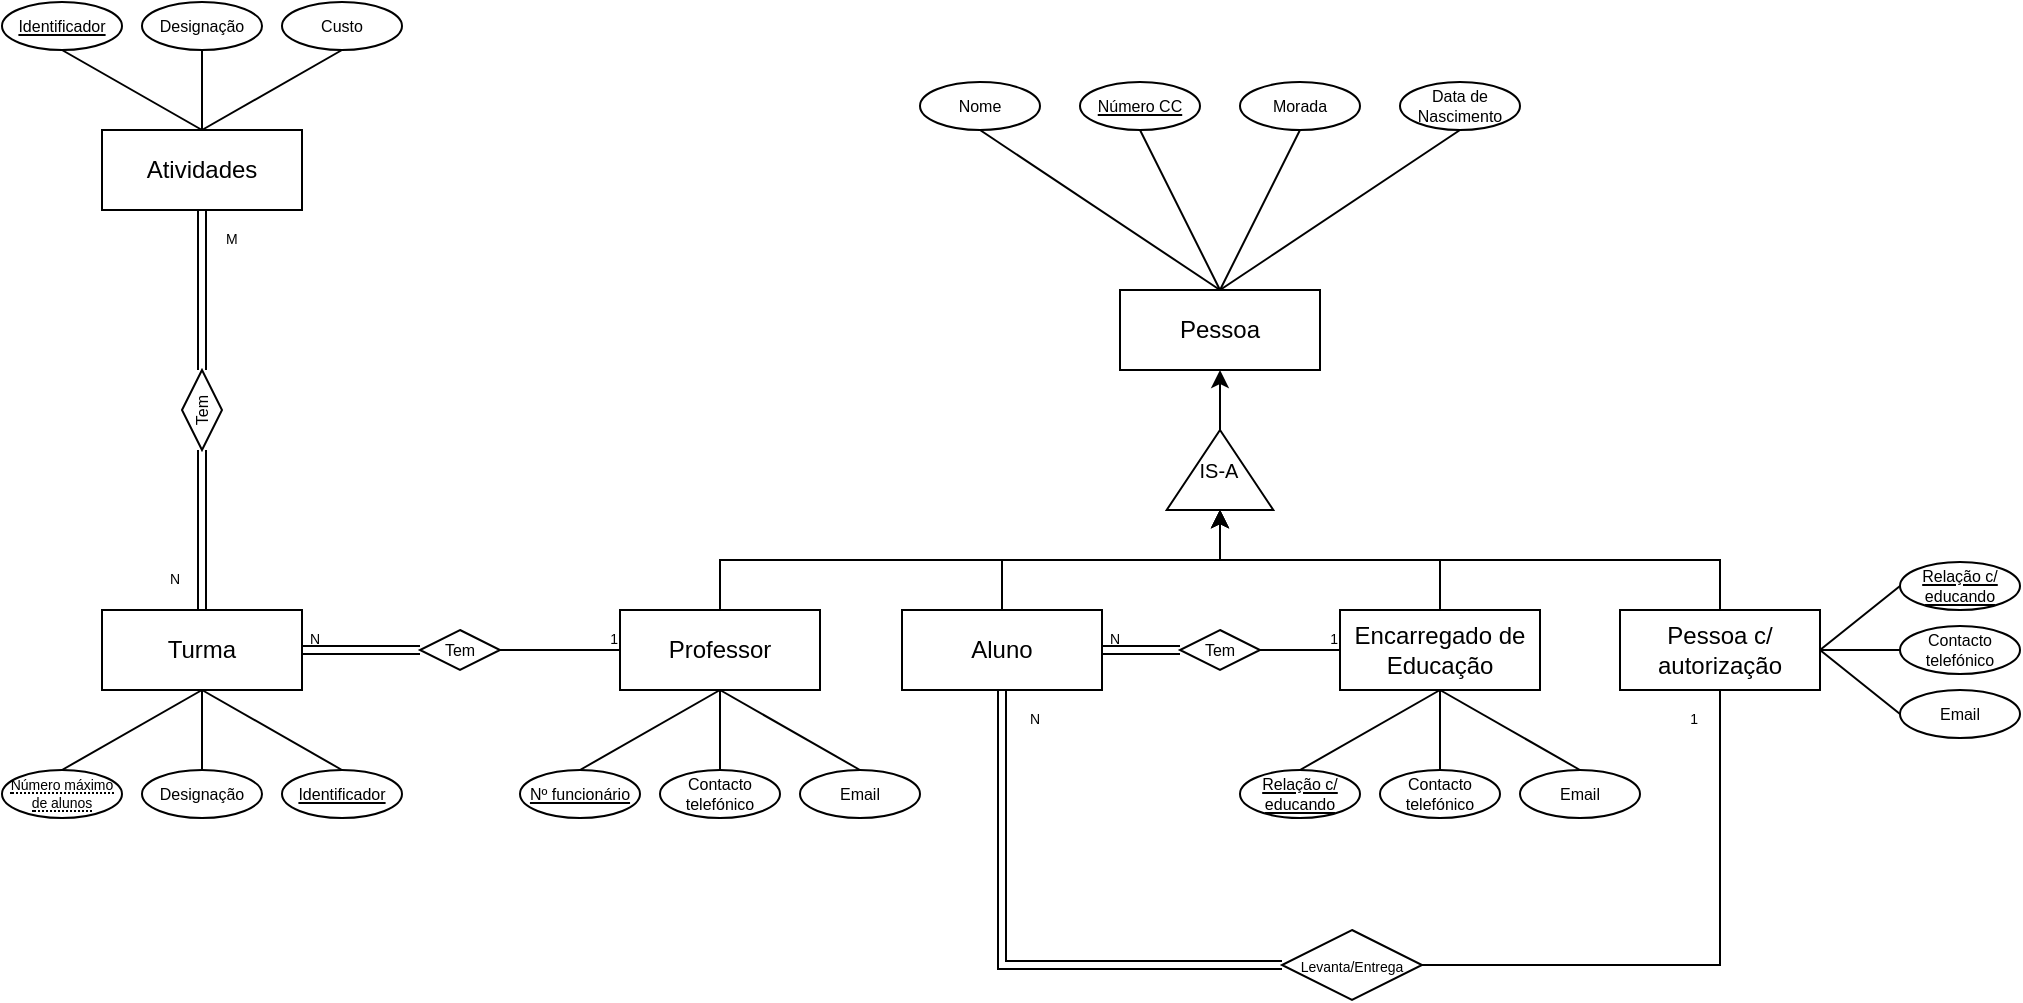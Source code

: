 <mxfile version="24.0.0" type="github">
  <diagram id="R2lEEEUBdFMjLlhIrx00" name="Page-1">
    <mxGraphModel dx="2085" dy="614" grid="1" gridSize="10" guides="1" tooltips="1" connect="1" arrows="1" fold="1" page="1" pageScale="1" pageWidth="850" pageHeight="1100" math="0" shadow="0" extFonts="Permanent Marker^https://fonts.googleapis.com/css?family=Permanent+Marker">
      <root>
        <mxCell id="0" />
        <mxCell id="1" parent="0" />
        <mxCell id="OntBS1cdpQItO2hHLr23-1" value="Turma" style="whiteSpace=wrap;html=1;align=center;" vertex="1" parent="1">
          <mxGeometry x="21" y="320" width="100" height="40" as="geometry" />
        </mxCell>
        <mxCell id="OntBS1cdpQItO2hHLr23-9" value="Tem" style="shape=rhombus;perimeter=rhombusPerimeter;whiteSpace=wrap;html=1;align=center;aspect=fixed;fontSize=8;" vertex="1" parent="1">
          <mxGeometry x="180" y="330" width="40" height="20" as="geometry" />
        </mxCell>
        <mxCell id="OntBS1cdpQItO2hHLr23-102" style="edgeStyle=orthogonalEdgeStyle;rounded=0;orthogonalLoop=1;jettySize=auto;html=1;exitX=0.5;exitY=0;exitDx=0;exitDy=0;entryX=0;entryY=0.5;entryDx=0;entryDy=0;" edge="1" parent="1" source="OntBS1cdpQItO2hHLr23-10" target="OntBS1cdpQItO2hHLr23-98">
          <mxGeometry relative="1" as="geometry" />
        </mxCell>
        <mxCell id="OntBS1cdpQItO2hHLr23-10" value="Encarregado de Educação" style="whiteSpace=wrap;html=1;align=center;" vertex="1" parent="1">
          <mxGeometry x="640" y="320" width="100" height="40" as="geometry" />
        </mxCell>
        <mxCell id="OntBS1cdpQItO2hHLr23-11" value="Pessoa" style="whiteSpace=wrap;html=1;align=center;" vertex="1" parent="1">
          <mxGeometry x="530" y="160" width="100" height="40" as="geometry" />
        </mxCell>
        <mxCell id="OntBS1cdpQItO2hHLr23-103" style="edgeStyle=orthogonalEdgeStyle;rounded=0;orthogonalLoop=1;jettySize=auto;html=1;exitX=0.5;exitY=0;exitDx=0;exitDy=0;entryX=0;entryY=0.5;entryDx=0;entryDy=0;" edge="1" parent="1" source="OntBS1cdpQItO2hHLr23-13" target="OntBS1cdpQItO2hHLr23-98">
          <mxGeometry relative="1" as="geometry" />
        </mxCell>
        <mxCell id="OntBS1cdpQItO2hHLr23-13" value="Pessoa c/ autorização" style="whiteSpace=wrap;html=1;align=center;" vertex="1" parent="1">
          <mxGeometry x="780" y="320" width="100" height="40" as="geometry" />
        </mxCell>
        <mxCell id="OntBS1cdpQItO2hHLr23-100" style="edgeStyle=orthogonalEdgeStyle;rounded=0;orthogonalLoop=1;jettySize=auto;html=1;exitX=0.5;exitY=0;exitDx=0;exitDy=0;entryX=0;entryY=0.5;entryDx=0;entryDy=0;" edge="1" parent="1" source="OntBS1cdpQItO2hHLr23-15" target="OntBS1cdpQItO2hHLr23-98">
          <mxGeometry relative="1" as="geometry" />
        </mxCell>
        <mxCell id="OntBS1cdpQItO2hHLr23-15" value="Professor" style="whiteSpace=wrap;html=1;align=center;" vertex="1" parent="1">
          <mxGeometry x="280" y="320" width="100" height="40" as="geometry" />
        </mxCell>
        <mxCell id="OntBS1cdpQItO2hHLr23-101" style="edgeStyle=orthogonalEdgeStyle;rounded=0;orthogonalLoop=1;jettySize=auto;html=1;exitX=0.5;exitY=0;exitDx=0;exitDy=0;entryX=0;entryY=0.5;entryDx=0;entryDy=0;" edge="1" parent="1" source="OntBS1cdpQItO2hHLr23-16" target="OntBS1cdpQItO2hHLr23-98">
          <mxGeometry relative="1" as="geometry">
            <mxPoint x="540" y="270" as="targetPoint" />
          </mxGeometry>
        </mxCell>
        <mxCell id="OntBS1cdpQItO2hHLr23-16" value="Aluno" style="whiteSpace=wrap;html=1;align=center;" vertex="1" parent="1">
          <mxGeometry x="421" y="320" width="100" height="40" as="geometry" />
        </mxCell>
        <mxCell id="OntBS1cdpQItO2hHLr23-25" value="" style="shape=link;html=1;rounded=0;entryX=1;entryY=0.5;entryDx=0;entryDy=0;exitX=0;exitY=0.5;exitDx=0;exitDy=0;edgeStyle=orthogonalEdgeStyle;" edge="1" parent="1" source="OntBS1cdpQItO2hHLr23-9" target="OntBS1cdpQItO2hHLr23-1">
          <mxGeometry relative="1" as="geometry">
            <mxPoint x="172" y="340" as="sourcePoint" />
            <mxPoint x="311" y="420" as="targetPoint" />
          </mxGeometry>
        </mxCell>
        <mxCell id="OntBS1cdpQItO2hHLr23-26" value="N" style="resizable=0;html=1;whiteSpace=wrap;align=right;verticalAlign=bottom;fontSize=7;" connectable="0" vertex="1" parent="OntBS1cdpQItO2hHLr23-25">
          <mxGeometry x="1" relative="1" as="geometry">
            <mxPoint x="10" as="offset" />
          </mxGeometry>
        </mxCell>
        <mxCell id="OntBS1cdpQItO2hHLr23-27" value="" style="endArrow=none;html=1;rounded=0;entryX=0;entryY=0.5;entryDx=0;entryDy=0;exitX=1;exitY=0.5;exitDx=0;exitDy=0;edgeStyle=orthogonalEdgeStyle;" edge="1" parent="1" source="OntBS1cdpQItO2hHLr23-9" target="OntBS1cdpQItO2hHLr23-15">
          <mxGeometry relative="1" as="geometry">
            <mxPoint x="170" y="430" as="sourcePoint" />
            <mxPoint x="330" y="430" as="targetPoint" />
          </mxGeometry>
        </mxCell>
        <mxCell id="OntBS1cdpQItO2hHLr23-28" value="1" style="resizable=0;html=1;whiteSpace=wrap;align=right;verticalAlign=bottom;fontSize=7;" connectable="0" vertex="1" parent="OntBS1cdpQItO2hHLr23-27">
          <mxGeometry x="1" relative="1" as="geometry">
            <mxPoint as="offset" />
          </mxGeometry>
        </mxCell>
        <mxCell id="OntBS1cdpQItO2hHLr23-30" value="Identificador" style="ellipse;whiteSpace=wrap;html=1;align=center;fontStyle=4;aspect=fixed;fontSize=8;" vertex="1" parent="1">
          <mxGeometry x="111" y="400" width="60" height="24" as="geometry" />
        </mxCell>
        <mxCell id="OntBS1cdpQItO2hHLr23-31" value="&lt;span style=&quot;border-bottom: 1px dotted; font-size: 7px;&quot;&gt;Número máximo de alunos&lt;/span&gt;" style="ellipse;whiteSpace=wrap;html=1;align=center;aspect=fixed;fontSize=7;" vertex="1" parent="1">
          <mxGeometry x="-29" y="400" width="60" height="24" as="geometry" />
        </mxCell>
        <mxCell id="OntBS1cdpQItO2hHLr23-33" value="Designação" style="ellipse;whiteSpace=wrap;html=1;align=center;aspect=fixed;fontSize=8;" vertex="1" parent="1">
          <mxGeometry x="41" y="400" width="60" height="24" as="geometry" />
        </mxCell>
        <mxCell id="OntBS1cdpQItO2hHLr23-34" value="" style="endArrow=none;html=1;rounded=0;exitX=0.5;exitY=0;exitDx=0;exitDy=0;entryX=0.5;entryY=1;entryDx=0;entryDy=0;" edge="1" parent="1" source="OntBS1cdpQItO2hHLr23-31" target="OntBS1cdpQItO2hHLr23-1">
          <mxGeometry relative="1" as="geometry">
            <mxPoint x="11" y="410" as="sourcePoint" />
            <mxPoint x="171" y="410" as="targetPoint" />
          </mxGeometry>
        </mxCell>
        <mxCell id="OntBS1cdpQItO2hHLr23-35" value="" style="endArrow=none;html=1;rounded=0;exitX=0.5;exitY=0;exitDx=0;exitDy=0;entryX=0.5;entryY=1;entryDx=0;entryDy=0;" edge="1" parent="1" source="OntBS1cdpQItO2hHLr23-33" target="OntBS1cdpQItO2hHLr23-1">
          <mxGeometry relative="1" as="geometry">
            <mxPoint x="91" y="390" as="sourcePoint" />
            <mxPoint x="251" y="390" as="targetPoint" />
          </mxGeometry>
        </mxCell>
        <mxCell id="OntBS1cdpQItO2hHLr23-36" value="" style="endArrow=none;html=1;rounded=0;exitX=0.5;exitY=0;exitDx=0;exitDy=0;entryX=0.5;entryY=1;entryDx=0;entryDy=0;" edge="1" parent="1" source="OntBS1cdpQItO2hHLr23-30" target="OntBS1cdpQItO2hHLr23-1">
          <mxGeometry relative="1" as="geometry">
            <mxPoint x="161" y="380" as="sourcePoint" />
            <mxPoint x="321" y="380" as="targetPoint" />
          </mxGeometry>
        </mxCell>
        <mxCell id="OntBS1cdpQItO2hHLr23-37" value="Tem" style="shape=rhombus;perimeter=rhombusPerimeter;whiteSpace=wrap;html=1;align=center;aspect=fixed;fontSize=8;rotation=-90;" vertex="1" parent="1">
          <mxGeometry x="51" y="210" width="40" height="20" as="geometry" />
        </mxCell>
        <mxCell id="OntBS1cdpQItO2hHLr23-38" value="" style="shape=link;html=1;rounded=0;entryX=0.5;entryY=0;entryDx=0;entryDy=0;" edge="1" parent="1" target="OntBS1cdpQItO2hHLr23-1">
          <mxGeometry relative="1" as="geometry">
            <mxPoint x="71" y="240" as="sourcePoint" />
            <mxPoint x="191" y="250" as="targetPoint" />
          </mxGeometry>
        </mxCell>
        <mxCell id="OntBS1cdpQItO2hHLr23-39" value="M" style="resizable=0;html=1;whiteSpace=wrap;align=left;verticalAlign=bottom;fontSize=7;" connectable="0" vertex="1" parent="OntBS1cdpQItO2hHLr23-38">
          <mxGeometry x="-1" relative="1" as="geometry">
            <mxPoint x="10" y="-100" as="offset" />
          </mxGeometry>
        </mxCell>
        <mxCell id="OntBS1cdpQItO2hHLr23-40" value="N" style="resizable=0;html=1;whiteSpace=wrap;align=right;verticalAlign=bottom;fontSize=7;" connectable="0" vertex="1" parent="OntBS1cdpQItO2hHLr23-38">
          <mxGeometry x="1" relative="1" as="geometry">
            <mxPoint x="-10" y="-10" as="offset" />
          </mxGeometry>
        </mxCell>
        <mxCell id="OntBS1cdpQItO2hHLr23-44" value="" style="shape=link;html=1;rounded=0;entryX=1;entryY=0.5;entryDx=0;entryDy=0;" edge="1" parent="1" target="OntBS1cdpQItO2hHLr23-37">
          <mxGeometry relative="1" as="geometry">
            <mxPoint x="71" y="120" as="sourcePoint" />
            <mxPoint x="221" y="170" as="targetPoint" />
          </mxGeometry>
        </mxCell>
        <mxCell id="OntBS1cdpQItO2hHLr23-47" value="Atividades" style="whiteSpace=wrap;html=1;align=center;" vertex="1" parent="1">
          <mxGeometry x="21" y="80" width="100" height="40" as="geometry" />
        </mxCell>
        <mxCell id="OntBS1cdpQItO2hHLr23-48" value="Identificador" style="ellipse;whiteSpace=wrap;html=1;align=center;fontStyle=4;aspect=fixed;fontSize=8;" vertex="1" parent="1">
          <mxGeometry x="-29" y="16" width="60" height="24" as="geometry" />
        </mxCell>
        <mxCell id="OntBS1cdpQItO2hHLr23-51" value="Designação" style="ellipse;whiteSpace=wrap;html=1;align=center;aspect=fixed;fontSize=8;" vertex="1" parent="1">
          <mxGeometry x="41" y="16" width="60" height="24" as="geometry" />
        </mxCell>
        <mxCell id="OntBS1cdpQItO2hHLr23-52" value="" style="endArrow=none;html=1;rounded=0;exitX=0.5;exitY=1;exitDx=0;exitDy=0;entryX=0.5;entryY=0;entryDx=0;entryDy=0;" edge="1" parent="1" source="OntBS1cdpQItO2hHLr23-51" target="OntBS1cdpQItO2hHLr23-47">
          <mxGeometry relative="1" as="geometry">
            <mxPoint x="131" y="20" as="sourcePoint" />
            <mxPoint x="111" y="-10" as="targetPoint" />
          </mxGeometry>
        </mxCell>
        <mxCell id="OntBS1cdpQItO2hHLr23-53" value="Custo" style="ellipse;whiteSpace=wrap;html=1;align=center;aspect=fixed;fontSize=8;" vertex="1" parent="1">
          <mxGeometry x="111" y="16" width="60" height="24" as="geometry" />
        </mxCell>
        <mxCell id="OntBS1cdpQItO2hHLr23-54" value="" style="endArrow=none;html=1;rounded=0;exitX=0.5;exitY=1;exitDx=0;exitDy=0;entryX=0.5;entryY=0;entryDx=0;entryDy=0;" edge="1" parent="1" source="OntBS1cdpQItO2hHLr23-53" target="OntBS1cdpQItO2hHLr23-47">
          <mxGeometry relative="1" as="geometry">
            <mxPoint x="141" y="30" as="sourcePoint" />
            <mxPoint x="121" as="targetPoint" />
          </mxGeometry>
        </mxCell>
        <mxCell id="OntBS1cdpQItO2hHLr23-55" value="" style="endArrow=none;html=1;rounded=0;exitX=0.5;exitY=1;exitDx=0;exitDy=0;entryX=0.5;entryY=0;entryDx=0;entryDy=0;" edge="1" parent="1" source="OntBS1cdpQItO2hHLr23-48" target="OntBS1cdpQItO2hHLr23-47">
          <mxGeometry relative="1" as="geometry">
            <mxPoint x="81" y="50" as="sourcePoint" />
            <mxPoint x="81" y="90" as="targetPoint" />
          </mxGeometry>
        </mxCell>
        <mxCell id="OntBS1cdpQItO2hHLr23-58" value="Data de Nascimento" style="ellipse;whiteSpace=wrap;html=1;align=center;aspect=fixed;fontSize=8;" vertex="1" parent="1">
          <mxGeometry x="670" y="56" width="60" height="24" as="geometry" />
        </mxCell>
        <mxCell id="OntBS1cdpQItO2hHLr23-59" value="Número CC" style="ellipse;whiteSpace=wrap;html=1;align=center;fontStyle=4;aspect=fixed;fontSize=8;" vertex="1" parent="1">
          <mxGeometry x="510" y="56" width="60" height="24" as="geometry" />
        </mxCell>
        <mxCell id="OntBS1cdpQItO2hHLr23-61" value="Nome" style="ellipse;whiteSpace=wrap;html=1;align=center;aspect=fixed;fontSize=8;" vertex="1" parent="1">
          <mxGeometry x="430" y="56" width="60" height="24" as="geometry" />
        </mxCell>
        <mxCell id="OntBS1cdpQItO2hHLr23-62" value="Morada" style="ellipse;whiteSpace=wrap;html=1;align=center;aspect=fixed;fontSize=8;" vertex="1" parent="1">
          <mxGeometry x="590" y="56" width="60" height="24" as="geometry" />
        </mxCell>
        <mxCell id="OntBS1cdpQItO2hHLr23-63" value="" style="endArrow=none;html=1;rounded=0;exitX=0.5;exitY=1;exitDx=0;exitDy=0;entryX=0.5;entryY=0;entryDx=0;entryDy=0;" edge="1" parent="1" source="OntBS1cdpQItO2hHLr23-61" target="OntBS1cdpQItO2hHLr23-11">
          <mxGeometry relative="1" as="geometry">
            <mxPoint x="510" y="150" as="sourcePoint" />
            <mxPoint x="670" y="150" as="targetPoint" />
          </mxGeometry>
        </mxCell>
        <mxCell id="OntBS1cdpQItO2hHLr23-64" value="" style="endArrow=none;html=1;rounded=0;exitX=0.5;exitY=1;exitDx=0;exitDy=0;" edge="1" parent="1" source="OntBS1cdpQItO2hHLr23-59">
          <mxGeometry relative="1" as="geometry">
            <mxPoint x="470" y="90" as="sourcePoint" />
            <mxPoint x="580" y="160" as="targetPoint" />
          </mxGeometry>
        </mxCell>
        <mxCell id="OntBS1cdpQItO2hHLr23-65" value="" style="endArrow=none;html=1;rounded=0;exitX=0.5;exitY=1;exitDx=0;exitDy=0;entryX=0.5;entryY=0;entryDx=0;entryDy=0;" edge="1" parent="1" source="OntBS1cdpQItO2hHLr23-62" target="OntBS1cdpQItO2hHLr23-11">
          <mxGeometry relative="1" as="geometry">
            <mxPoint x="550" y="90" as="sourcePoint" />
            <mxPoint x="590" y="170" as="targetPoint" />
          </mxGeometry>
        </mxCell>
        <mxCell id="OntBS1cdpQItO2hHLr23-66" value="" style="endArrow=none;html=1;rounded=0;exitX=0.5;exitY=1;exitDx=0;exitDy=0;entryX=0.5;entryY=0;entryDx=0;entryDy=0;" edge="1" parent="1" source="OntBS1cdpQItO2hHLr23-58" target="OntBS1cdpQItO2hHLr23-11">
          <mxGeometry relative="1" as="geometry">
            <mxPoint x="630" y="90" as="sourcePoint" />
            <mxPoint x="590" y="170" as="targetPoint" />
          </mxGeometry>
        </mxCell>
        <mxCell id="OntBS1cdpQItO2hHLr23-69" value="Nº funcionário" style="ellipse;whiteSpace=wrap;html=1;align=center;fontStyle=4;aspect=fixed;fontSize=8;" vertex="1" parent="1">
          <mxGeometry x="230" y="400" width="60" height="24" as="geometry" />
        </mxCell>
        <mxCell id="OntBS1cdpQItO2hHLr23-70" value="Email" style="ellipse;whiteSpace=wrap;html=1;align=center;aspect=fixed;fontSize=8;" vertex="1" parent="1">
          <mxGeometry x="370" y="400" width="60" height="24" as="geometry" />
        </mxCell>
        <mxCell id="OntBS1cdpQItO2hHLr23-71" value="Contacto telefónico" style="ellipse;whiteSpace=wrap;html=1;align=center;aspect=fixed;fontSize=8;" vertex="1" parent="1">
          <mxGeometry x="300" y="400" width="60" height="24" as="geometry" />
        </mxCell>
        <mxCell id="OntBS1cdpQItO2hHLr23-72" value="Relação c/ educando" style="ellipse;whiteSpace=wrap;html=1;align=center;fontStyle=4;aspect=fixed;fontSize=8;" vertex="1" parent="1">
          <mxGeometry x="590" y="400" width="60" height="24" as="geometry" />
        </mxCell>
        <mxCell id="OntBS1cdpQItO2hHLr23-73" value="Email" style="ellipse;whiteSpace=wrap;html=1;align=center;aspect=fixed;fontSize=8;" vertex="1" parent="1">
          <mxGeometry x="730" y="400" width="60" height="24" as="geometry" />
        </mxCell>
        <mxCell id="OntBS1cdpQItO2hHLr23-74" value="Contacto telefónico" style="ellipse;whiteSpace=wrap;html=1;align=center;aspect=fixed;fontSize=8;" vertex="1" parent="1">
          <mxGeometry x="660" y="400" width="60" height="24" as="geometry" />
        </mxCell>
        <mxCell id="OntBS1cdpQItO2hHLr23-75" value="Tem" style="shape=rhombus;perimeter=rhombusPerimeter;whiteSpace=wrap;html=1;align=center;aspect=fixed;fontSize=8;" vertex="1" parent="1">
          <mxGeometry x="560" y="330" width="40" height="20" as="geometry" />
        </mxCell>
        <mxCell id="OntBS1cdpQItO2hHLr23-76" value="" style="shape=link;html=1;rounded=0;entryX=1;entryY=0.5;entryDx=0;entryDy=0;exitX=0;exitY=0.5;exitDx=0;exitDy=0;edgeStyle=orthogonalEdgeStyle;" edge="1" parent="1" source="OntBS1cdpQItO2hHLr23-75" target="OntBS1cdpQItO2hHLr23-16">
          <mxGeometry relative="1" as="geometry">
            <mxPoint x="544" y="340" as="sourcePoint" />
            <mxPoint x="481" y="340" as="targetPoint" />
          </mxGeometry>
        </mxCell>
        <mxCell id="OntBS1cdpQItO2hHLr23-77" value="N" style="resizable=0;html=1;whiteSpace=wrap;align=right;verticalAlign=bottom;fontSize=7;" connectable="0" vertex="1" parent="OntBS1cdpQItO2hHLr23-76">
          <mxGeometry x="1" relative="1" as="geometry">
            <mxPoint x="10" as="offset" />
          </mxGeometry>
        </mxCell>
        <mxCell id="OntBS1cdpQItO2hHLr23-78" value="" style="endArrow=none;html=1;rounded=0;exitX=1;exitY=0.5;exitDx=0;exitDy=0;edgeStyle=orthogonalEdgeStyle;entryX=0;entryY=0.5;entryDx=0;entryDy=0;" edge="1" parent="1" source="OntBS1cdpQItO2hHLr23-75" target="OntBS1cdpQItO2hHLr23-10">
          <mxGeometry relative="1" as="geometry">
            <mxPoint x="571" y="430" as="sourcePoint" />
            <mxPoint x="640" y="340" as="targetPoint" />
          </mxGeometry>
        </mxCell>
        <mxCell id="OntBS1cdpQItO2hHLr23-79" value="1" style="resizable=0;html=1;whiteSpace=wrap;align=right;verticalAlign=bottom;fontSize=7;" connectable="0" vertex="1" parent="OntBS1cdpQItO2hHLr23-78">
          <mxGeometry x="1" relative="1" as="geometry">
            <mxPoint as="offset" />
          </mxGeometry>
        </mxCell>
        <mxCell id="OntBS1cdpQItO2hHLr23-80" value="Relação c/ educando" style="ellipse;whiteSpace=wrap;html=1;align=center;fontStyle=4;aspect=fixed;fontSize=8;" vertex="1" parent="1">
          <mxGeometry x="920" y="296" width="60" height="24" as="geometry" />
        </mxCell>
        <mxCell id="OntBS1cdpQItO2hHLr23-81" value="Email" style="ellipse;whiteSpace=wrap;html=1;align=center;aspect=fixed;fontSize=8;" vertex="1" parent="1">
          <mxGeometry x="920" y="360" width="60" height="24" as="geometry" />
        </mxCell>
        <mxCell id="OntBS1cdpQItO2hHLr23-82" value="Contacto telefónico" style="ellipse;whiteSpace=wrap;html=1;align=center;aspect=fixed;fontSize=8;" vertex="1" parent="1">
          <mxGeometry x="920" y="328" width="60" height="24" as="geometry" />
        </mxCell>
        <mxCell id="OntBS1cdpQItO2hHLr23-84" value="&lt;font style=&quot;font-size: 7px;&quot;&gt;Levanta/Entrega&lt;/font&gt;" style="shape=rhombus;perimeter=rhombusPerimeter;whiteSpace=wrap;html=1;align=center;aspect=fixed;fontSize=8;" vertex="1" parent="1">
          <mxGeometry x="611" y="480" width="70" height="35" as="geometry" />
        </mxCell>
        <mxCell id="OntBS1cdpQItO2hHLr23-85" value="" style="shape=link;html=1;rounded=0;entryX=0.5;entryY=1;entryDx=0;entryDy=0;exitX=0;exitY=0.5;exitDx=0;exitDy=0;edgeStyle=orthogonalEdgeStyle;" edge="1" parent="1" source="OntBS1cdpQItO2hHLr23-84" target="OntBS1cdpQItO2hHLr23-16">
          <mxGeometry relative="1" as="geometry">
            <mxPoint x="580" y="450" as="sourcePoint" />
            <mxPoint x="740" y="450" as="targetPoint" />
          </mxGeometry>
        </mxCell>
        <mxCell id="OntBS1cdpQItO2hHLr23-86" value="N" style="resizable=0;html=1;whiteSpace=wrap;align=right;verticalAlign=bottom;fontSize=7;" connectable="0" vertex="1" parent="OntBS1cdpQItO2hHLr23-85">
          <mxGeometry x="1" relative="1" as="geometry">
            <mxPoint x="20" y="20" as="offset" />
          </mxGeometry>
        </mxCell>
        <mxCell id="OntBS1cdpQItO2hHLr23-87" value="" style="endArrow=none;html=1;rounded=0;entryX=0.5;entryY=1;entryDx=0;entryDy=0;exitX=1;exitY=0.5;exitDx=0;exitDy=0;edgeStyle=orthogonalEdgeStyle;" edge="1" parent="1" source="OntBS1cdpQItO2hHLr23-84" target="OntBS1cdpQItO2hHLr23-13">
          <mxGeometry relative="1" as="geometry">
            <mxPoint x="620" y="410" as="sourcePoint" />
            <mxPoint x="780" y="410" as="targetPoint" />
          </mxGeometry>
        </mxCell>
        <mxCell id="OntBS1cdpQItO2hHLr23-88" value="1" style="resizable=0;html=1;whiteSpace=wrap;align=right;verticalAlign=bottom;fontSize=7;" connectable="0" vertex="1" parent="OntBS1cdpQItO2hHLr23-87">
          <mxGeometry x="1" relative="1" as="geometry">
            <mxPoint x="-10" y="20" as="offset" />
          </mxGeometry>
        </mxCell>
        <mxCell id="OntBS1cdpQItO2hHLr23-91" value="" style="endArrow=none;html=1;rounded=0;exitX=0.5;exitY=0;exitDx=0;exitDy=0;entryX=0.5;entryY=1;entryDx=0;entryDy=0;" edge="1" parent="1" source="OntBS1cdpQItO2hHLr23-72" target="OntBS1cdpQItO2hHLr23-10">
          <mxGeometry relative="1" as="geometry">
            <mxPoint x="580" y="370" as="sourcePoint" />
            <mxPoint x="740" y="370" as="targetPoint" />
          </mxGeometry>
        </mxCell>
        <mxCell id="OntBS1cdpQItO2hHLr23-92" value="" style="endArrow=none;html=1;rounded=0;exitX=0.5;exitY=0;exitDx=0;exitDy=0;entryX=0.5;entryY=1;entryDx=0;entryDy=0;" edge="1" parent="1" source="OntBS1cdpQItO2hHLr23-74" target="OntBS1cdpQItO2hHLr23-10">
          <mxGeometry relative="1" as="geometry">
            <mxPoint x="630" y="410" as="sourcePoint" />
            <mxPoint x="700" y="370" as="targetPoint" />
          </mxGeometry>
        </mxCell>
        <mxCell id="OntBS1cdpQItO2hHLr23-93" value="" style="endArrow=none;html=1;rounded=0;exitX=0.5;exitY=0;exitDx=0;exitDy=0;" edge="1" parent="1" source="OntBS1cdpQItO2hHLr23-73">
          <mxGeometry relative="1" as="geometry">
            <mxPoint x="700" y="410" as="sourcePoint" />
            <mxPoint x="690" y="360" as="targetPoint" />
          </mxGeometry>
        </mxCell>
        <mxCell id="OntBS1cdpQItO2hHLr23-94" value="" style="endArrow=none;html=1;rounded=0;exitX=1;exitY=0.5;exitDx=0;exitDy=0;entryX=0;entryY=0.5;entryDx=0;entryDy=0;" edge="1" parent="1" source="OntBS1cdpQItO2hHLr23-13" target="OntBS1cdpQItO2hHLr23-80">
          <mxGeometry relative="1" as="geometry">
            <mxPoint x="880" y="280" as="sourcePoint" />
            <mxPoint x="1040" y="280" as="targetPoint" />
          </mxGeometry>
        </mxCell>
        <mxCell id="OntBS1cdpQItO2hHLr23-95" value="" style="endArrow=none;html=1;rounded=0;exitX=1;exitY=0.5;exitDx=0;exitDy=0;entryX=0;entryY=0.5;entryDx=0;entryDy=0;" edge="1" parent="1" source="OntBS1cdpQItO2hHLr23-13" target="OntBS1cdpQItO2hHLr23-82">
          <mxGeometry relative="1" as="geometry">
            <mxPoint x="890" y="350" as="sourcePoint" />
            <mxPoint x="930" y="318" as="targetPoint" />
          </mxGeometry>
        </mxCell>
        <mxCell id="OntBS1cdpQItO2hHLr23-96" value="" style="endArrow=none;html=1;rounded=0;entryX=0;entryY=0.5;entryDx=0;entryDy=0;" edge="1" parent="1" target="OntBS1cdpQItO2hHLr23-81">
          <mxGeometry relative="1" as="geometry">
            <mxPoint x="880" y="340" as="sourcePoint" />
            <mxPoint x="930" y="350" as="targetPoint" />
          </mxGeometry>
        </mxCell>
        <mxCell id="OntBS1cdpQItO2hHLr23-99" style="edgeStyle=orthogonalEdgeStyle;rounded=0;orthogonalLoop=1;jettySize=auto;html=1;exitX=1;exitY=0.5;exitDx=0;exitDy=0;entryX=0.5;entryY=1;entryDx=0;entryDy=0;" edge="1" parent="1" source="OntBS1cdpQItO2hHLr23-98" target="OntBS1cdpQItO2hHLr23-11">
          <mxGeometry relative="1" as="geometry" />
        </mxCell>
        <mxCell id="OntBS1cdpQItO2hHLr23-98" value="&lt;font style=&quot;font-size: 10px;&quot;&gt;IS-A&lt;/font&gt;" style="triangle;whiteSpace=wrap;html=1;aspect=fixed;direction=north;" vertex="1" parent="1">
          <mxGeometry x="553.335" y="230.005" width="53.33" height="40" as="geometry" />
        </mxCell>
        <mxCell id="OntBS1cdpQItO2hHLr23-104" value="" style="endArrow=none;html=1;rounded=0;exitX=0.5;exitY=0;exitDx=0;exitDy=0;entryX=0.5;entryY=1;entryDx=0;entryDy=0;" edge="1" parent="1" source="OntBS1cdpQItO2hHLr23-69" target="OntBS1cdpQItO2hHLr23-15">
          <mxGeometry width="50" height="50" relative="1" as="geometry">
            <mxPoint x="290" y="400" as="sourcePoint" />
            <mxPoint x="330" y="360" as="targetPoint" />
          </mxGeometry>
        </mxCell>
        <mxCell id="OntBS1cdpQItO2hHLr23-105" value="" style="endArrow=none;html=1;rounded=0;exitX=0.5;exitY=0;exitDx=0;exitDy=0;entryX=0.5;entryY=1;entryDx=0;entryDy=0;" edge="1" parent="1" source="OntBS1cdpQItO2hHLr23-71" target="OntBS1cdpQItO2hHLr23-15">
          <mxGeometry width="50" height="50" relative="1" as="geometry">
            <mxPoint x="270" y="410" as="sourcePoint" />
            <mxPoint x="340" y="370" as="targetPoint" />
          </mxGeometry>
        </mxCell>
        <mxCell id="OntBS1cdpQItO2hHLr23-106" value="" style="endArrow=none;html=1;rounded=0;exitX=0.5;exitY=0;exitDx=0;exitDy=0;entryX=0.5;entryY=1;entryDx=0;entryDy=0;" edge="1" parent="1" source="OntBS1cdpQItO2hHLr23-70" target="OntBS1cdpQItO2hHLr23-15">
          <mxGeometry width="50" height="50" relative="1" as="geometry">
            <mxPoint x="340" y="410" as="sourcePoint" />
            <mxPoint x="340" y="370" as="targetPoint" />
          </mxGeometry>
        </mxCell>
      </root>
    </mxGraphModel>
  </diagram>
</mxfile>
